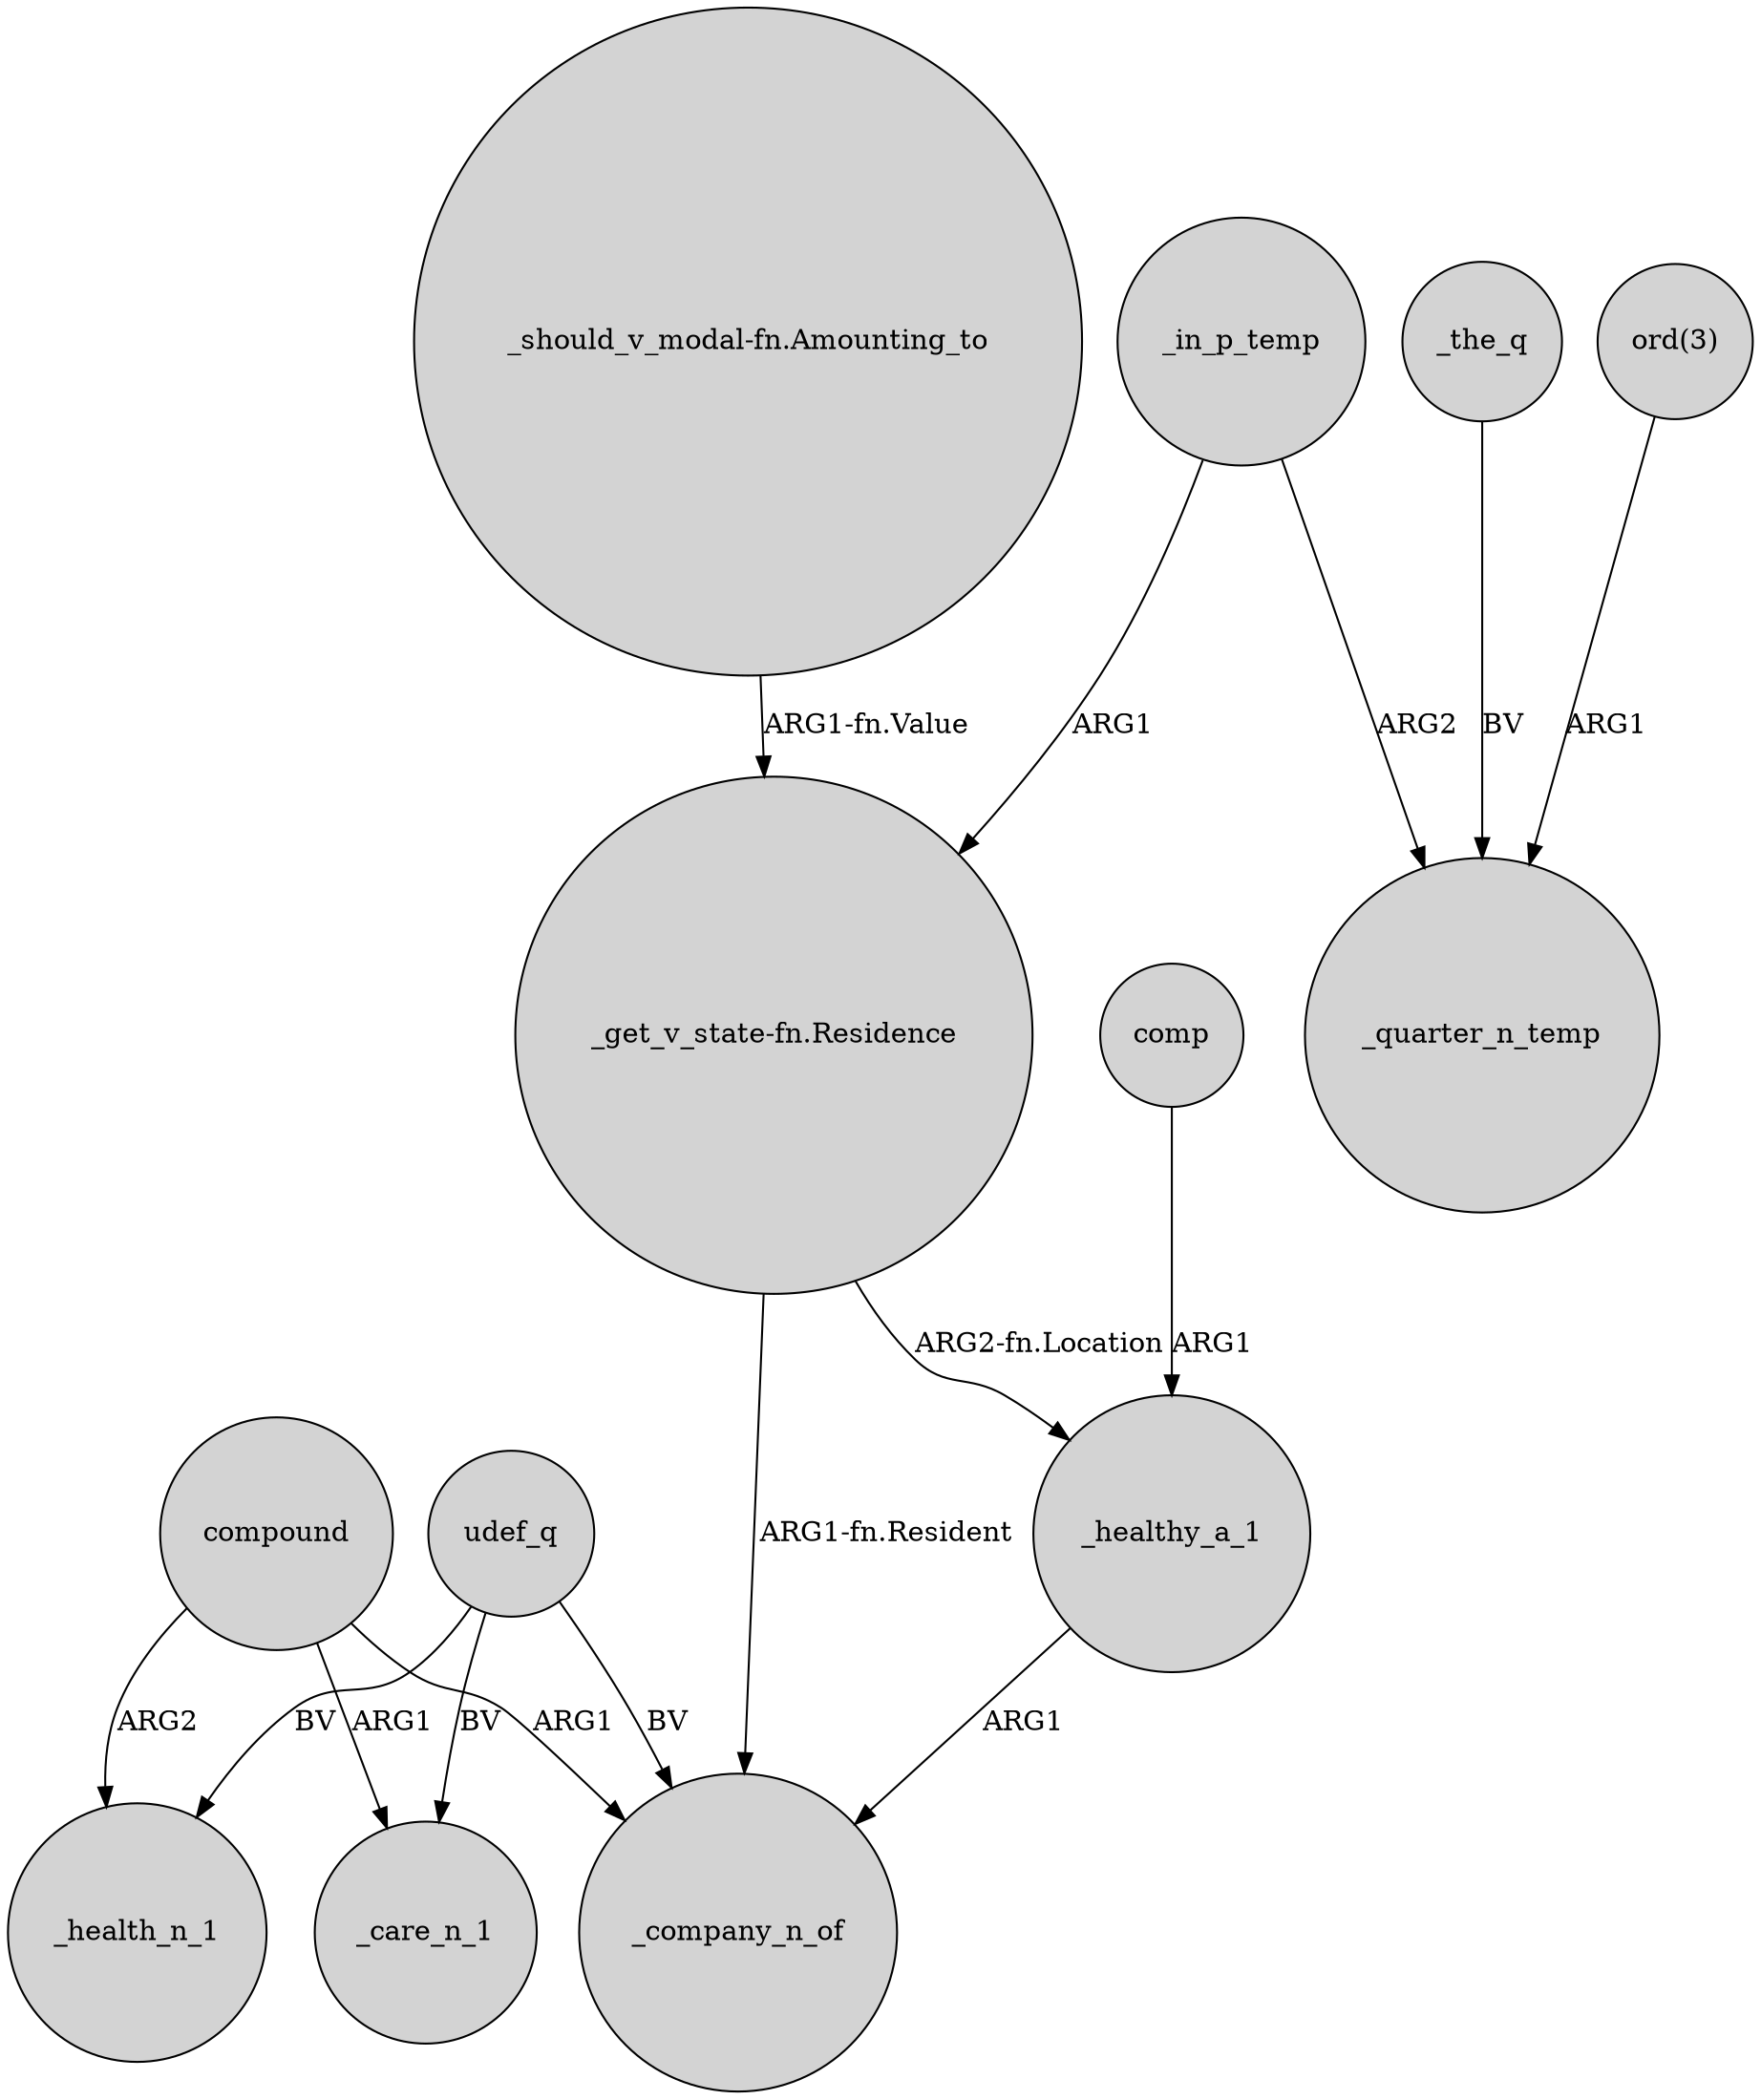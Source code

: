 digraph {
	node [shape=circle style=filled]
	compound -> _care_n_1 [label=ARG1]
	udef_q -> _health_n_1 [label=BV]
	"_should_v_modal-fn.Amounting_to" -> "_get_v_state-fn.Residence" [label="ARG1-fn.Value"]
	_in_p_temp -> "_get_v_state-fn.Residence" [label=ARG1]
	compound -> _company_n_of [label=ARG1]
	_in_p_temp -> _quarter_n_temp [label=ARG2]
	"_get_v_state-fn.Residence" -> _company_n_of [label="ARG1-fn.Resident"]
	udef_q -> _company_n_of [label=BV]
	"ord(3)" -> _quarter_n_temp [label=ARG1]
	_healthy_a_1 -> _company_n_of [label=ARG1]
	compound -> _health_n_1 [label=ARG2]
	udef_q -> _care_n_1 [label=BV]
	_the_q -> _quarter_n_temp [label=BV]
	"_get_v_state-fn.Residence" -> _healthy_a_1 [label="ARG2-fn.Location"]
	comp -> _healthy_a_1 [label=ARG1]
}

